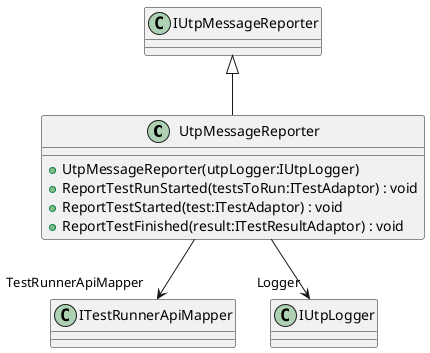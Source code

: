 @startuml
class UtpMessageReporter {
    + UtpMessageReporter(utpLogger:IUtpLogger)
    + ReportTestRunStarted(testsToRun:ITestAdaptor) : void
    + ReportTestStarted(test:ITestAdaptor) : void
    + ReportTestFinished(result:ITestResultAdaptor) : void
}
IUtpMessageReporter <|-- UtpMessageReporter
UtpMessageReporter --> "TestRunnerApiMapper" ITestRunnerApiMapper
UtpMessageReporter --> "Logger" IUtpLogger
@enduml
